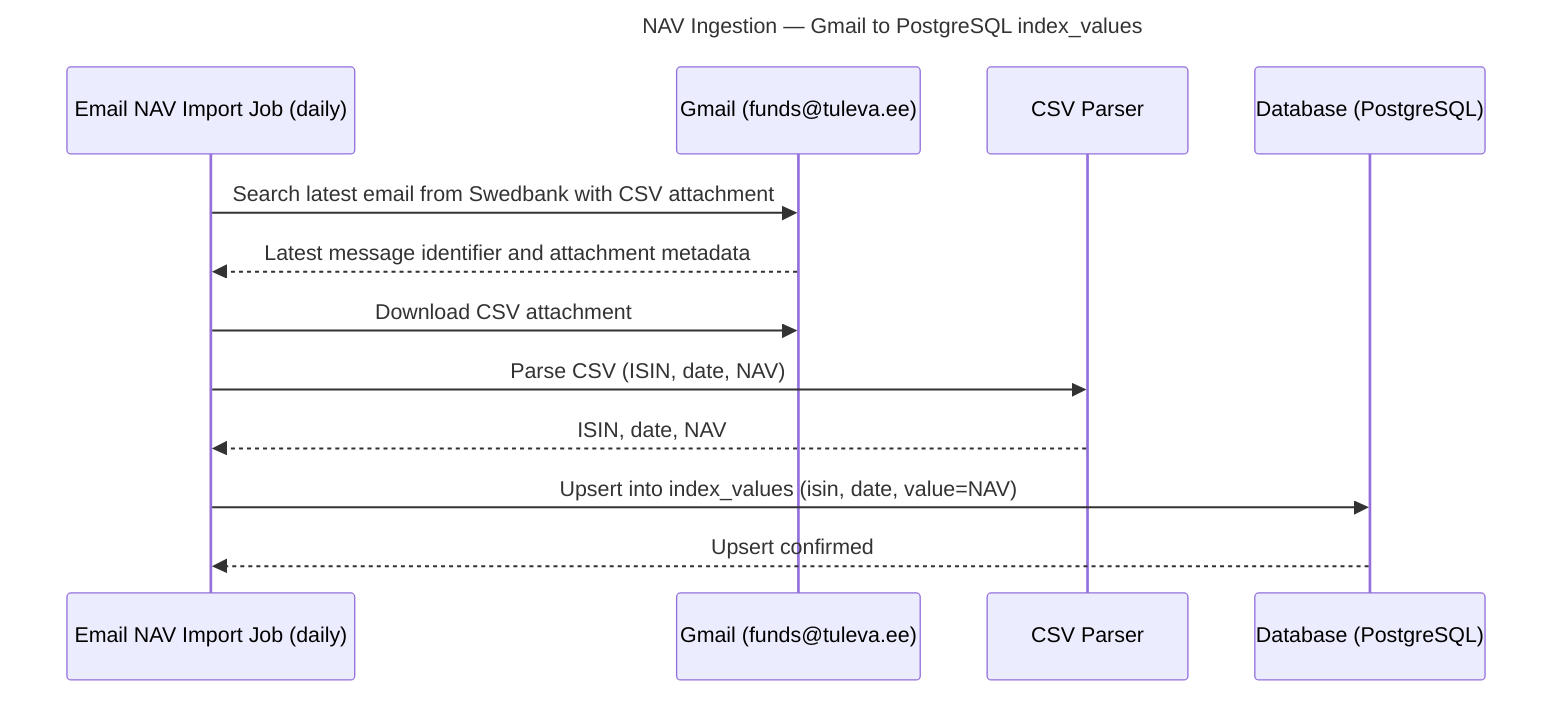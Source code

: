 sequenceDiagram
  title NAV Ingestion — Gmail to PostgreSQL index_values

  participant NavImportJob as Email NAV Import Job (daily)
  participant Gmail as Gmail (funds@tuleva.ee)
  participant CsvParser as CSV Parser
  participant DB as Database (PostgreSQL)
  NavImportJob->>Gmail: Search latest email from Swedbank with CSV attachment
  Gmail-->>NavImportJob: Latest message identifier and attachment metadata
  NavImportJob->>Gmail: Download CSV attachment
  NavImportJob->>CsvParser: Parse CSV (ISIN, date, NAV)
  CsvParser-->>NavImportJob: ISIN, date, NAV
  NavImportJob->>DB: Upsert into index_values (isin, date, value=NAV)
  DB-->>NavImportJob: Upsert confirmed